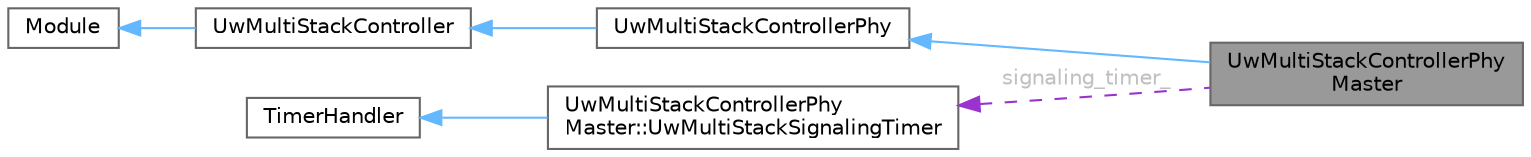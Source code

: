 digraph "UwMultiStackControllerPhyMaster"
{
 // LATEX_PDF_SIZE
  bgcolor="transparent";
  edge [fontname=Helvetica,fontsize=10,labelfontname=Helvetica,labelfontsize=10];
  node [fontname=Helvetica,fontsize=10,shape=box,height=0.2,width=0.4];
  rankdir="LR";
  Node1 [id="Node000001",label="UwMultiStackControllerPhy\lMaster",height=0.2,width=0.4,color="gray40", fillcolor="grey60", style="filled", fontcolor="black",tooltip="Class used to represents the UwMultiStackControllerPhyMaster layer of a node."];
  Node2 -> Node1 [id="edge1_Node000001_Node000002",dir="back",color="steelblue1",style="solid",tooltip=" "];
  Node2 [id="Node000002",label="UwMultiStackControllerPhy",height=0.2,width=0.4,color="gray40", fillcolor="white", style="filled",URL="$classUwMultiStackControllerPhy.html",tooltip=" "];
  Node3 -> Node2 [id="edge2_Node000002_Node000003",dir="back",color="steelblue1",style="solid",tooltip=" "];
  Node3 [id="Node000003",label="UwMultiStackController",height=0.2,width=0.4,color="gray40", fillcolor="white", style="filled",URL="$classUwMultiStackController.html",tooltip="Class used to represents the UwMultiStackController layer of a node."];
  Node4 -> Node3 [id="edge3_Node000003_Node000004",dir="back",color="steelblue1",style="solid",tooltip=" "];
  Node4 [id="Node000004",label="Module",height=0.2,width=0.4,color="gray40", fillcolor="white", style="filled",tooltip=" "];
  Node5 -> Node1 [id="edge4_Node000001_Node000005",dir="back",color="darkorchid3",style="dashed",tooltip=" ",label=" signaling_timer_",fontcolor="grey" ];
  Node5 [id="Node000005",label="UwMultiStackControllerPhy\lMaster::UwMultiStackSignalingTimer",height=0.2,width=0.4,color="gray40", fillcolor="white", style="filled",URL="$classUwMultiStackControllerPhyMaster_1_1UwMultiStackSignalingTimer.html",tooltip=" "];
  Node6 -> Node5 [id="edge5_Node000005_Node000006",dir="back",color="steelblue1",style="solid",tooltip=" "];
  Node6 [id="Node000006",label="TimerHandler",height=0.2,width=0.4,color="gray40", fillcolor="white", style="filled",tooltip=" "];
}
